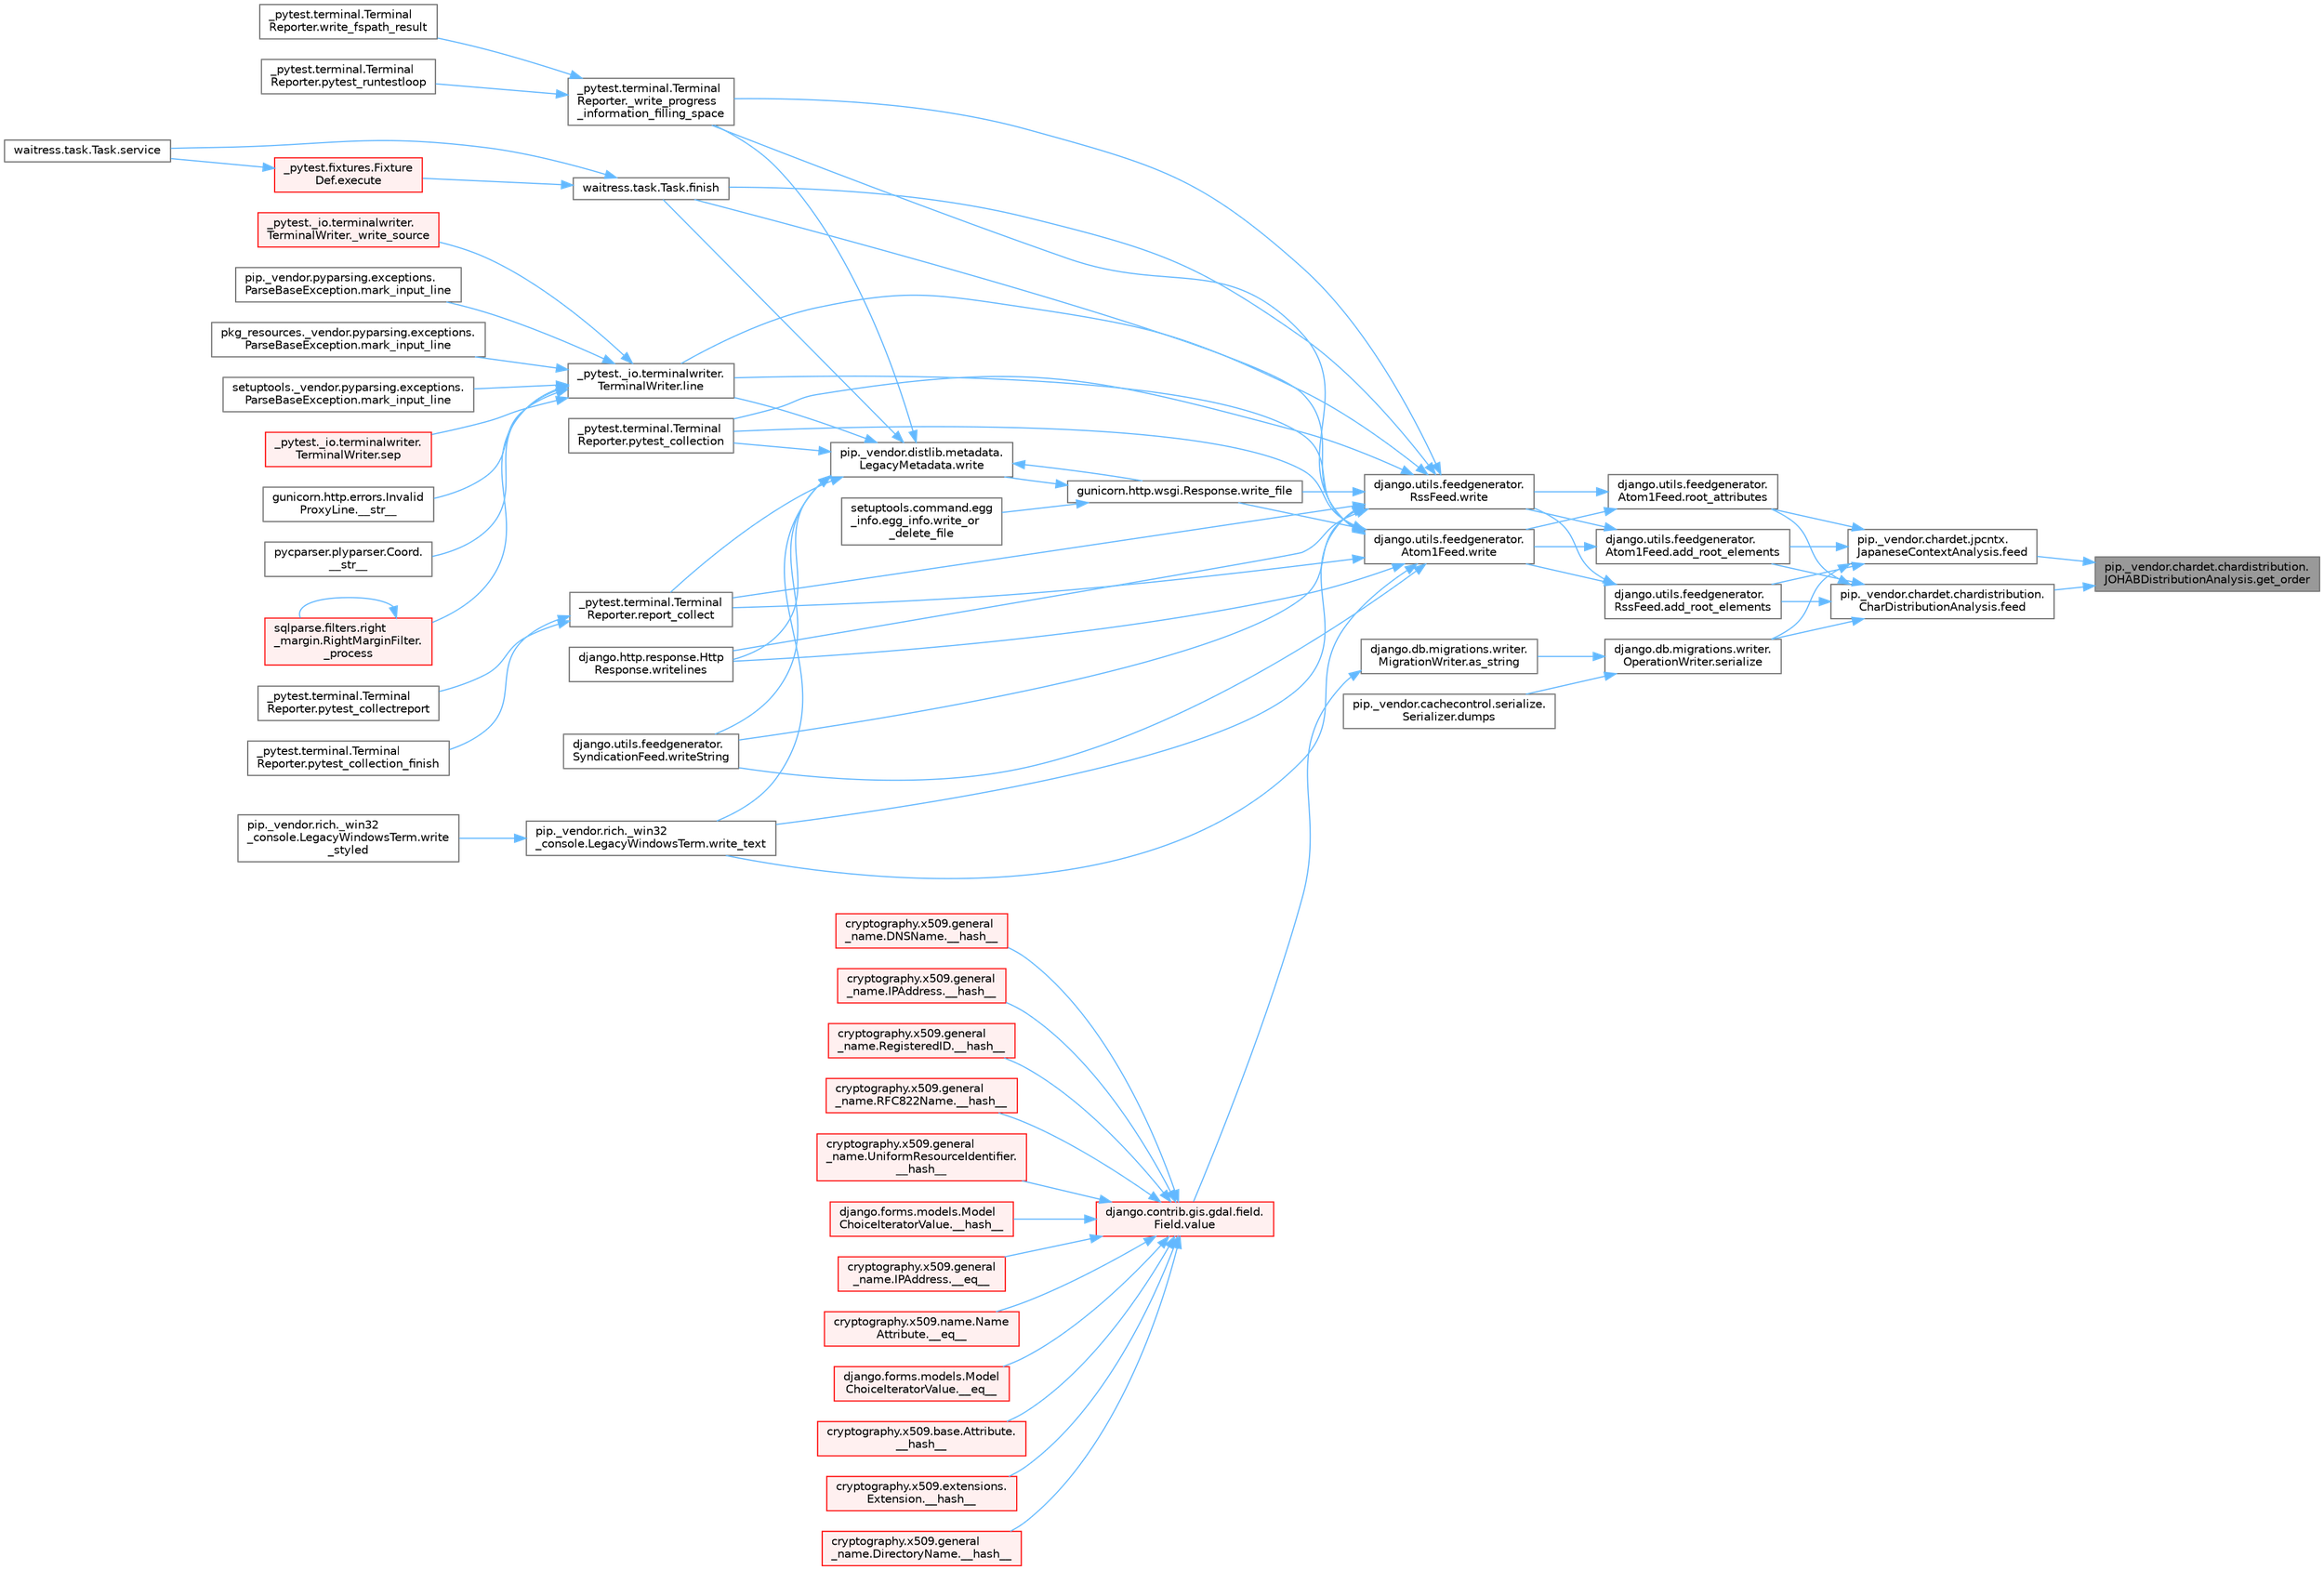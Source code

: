 digraph "pip._vendor.chardet.chardistribution.JOHABDistributionAnalysis.get_order"
{
 // LATEX_PDF_SIZE
  bgcolor="transparent";
  edge [fontname=Helvetica,fontsize=10,labelfontname=Helvetica,labelfontsize=10];
  node [fontname=Helvetica,fontsize=10,shape=box,height=0.2,width=0.4];
  rankdir="RL";
  Node1 [id="Node000001",label="pip._vendor.chardet.chardistribution.\lJOHABDistributionAnalysis.get_order",height=0.2,width=0.4,color="gray40", fillcolor="grey60", style="filled", fontcolor="black",tooltip=" "];
  Node1 -> Node2 [id="edge1_Node000001_Node000002",dir="back",color="steelblue1",style="solid",tooltip=" "];
  Node2 [id="Node000002",label="pip._vendor.chardet.chardistribution.\lCharDistributionAnalysis.feed",height=0.2,width=0.4,color="grey40", fillcolor="white", style="filled",URL="$classpip_1_1__vendor_1_1chardet_1_1chardistribution_1_1_char_distribution_analysis.html#a23a7e11d83c6598247d1089680bfa47e",tooltip=" "];
  Node2 -> Node3 [id="edge2_Node000002_Node000003",dir="back",color="steelblue1",style="solid",tooltip=" "];
  Node3 [id="Node000003",label="django.utils.feedgenerator.\lAtom1Feed.add_root_elements",height=0.2,width=0.4,color="grey40", fillcolor="white", style="filled",URL="$classdjango_1_1utils_1_1feedgenerator_1_1_atom1_feed.html#a3f861beae65b2c1d07d6192175be850e",tooltip=" "];
  Node3 -> Node4 [id="edge3_Node000003_Node000004",dir="back",color="steelblue1",style="solid",tooltip=" "];
  Node4 [id="Node000004",label="django.utils.feedgenerator.\lAtom1Feed.write",height=0.2,width=0.4,color="grey40", fillcolor="white", style="filled",URL="$classdjango_1_1utils_1_1feedgenerator_1_1_atom1_feed.html#afbf5b931a75be201e339b64a8aa46119",tooltip=" "];
  Node4 -> Node5 [id="edge4_Node000004_Node000005",dir="back",color="steelblue1",style="solid",tooltip=" "];
  Node5 [id="Node000005",label="_pytest.terminal.Terminal\lReporter._write_progress\l_information_filling_space",height=0.2,width=0.4,color="grey40", fillcolor="white", style="filled",URL="$class__pytest_1_1terminal_1_1_terminal_reporter.html#a915f19bb955611b65c211c611c4568b1",tooltip=" "];
  Node5 -> Node6 [id="edge5_Node000005_Node000006",dir="back",color="steelblue1",style="solid",tooltip=" "];
  Node6 [id="Node000006",label="_pytest.terminal.Terminal\lReporter.pytest_runtestloop",height=0.2,width=0.4,color="grey40", fillcolor="white", style="filled",URL="$class__pytest_1_1terminal_1_1_terminal_reporter.html#ac3b669c1dc4496ae1a31ae03200aca11",tooltip=" "];
  Node5 -> Node7 [id="edge6_Node000005_Node000007",dir="back",color="steelblue1",style="solid",tooltip=" "];
  Node7 [id="Node000007",label="_pytest.terminal.Terminal\lReporter.write_fspath_result",height=0.2,width=0.4,color="grey40", fillcolor="white", style="filled",URL="$class__pytest_1_1terminal_1_1_terminal_reporter.html#a831d61b7b7439f786bdf1dd1f3d30814",tooltip=" "];
  Node4 -> Node8 [id="edge7_Node000004_Node000008",dir="back",color="steelblue1",style="solid",tooltip=" "];
  Node8 [id="Node000008",label="waitress.task.Task.finish",height=0.2,width=0.4,color="grey40", fillcolor="white", style="filled",URL="$classwaitress_1_1task_1_1_task.html#a1e94739ac27e14a159d0e17c6d3e54b2",tooltip=" "];
  Node8 -> Node9 [id="edge8_Node000008_Node000009",dir="back",color="steelblue1",style="solid",tooltip=" "];
  Node9 [id="Node000009",label="_pytest.fixtures.Fixture\lDef.execute",height=0.2,width=0.4,color="red", fillcolor="#FFF0F0", style="filled",URL="$class__pytest_1_1fixtures_1_1_fixture_def.html#ac27e0caaadd6404ffc2715216b643993",tooltip=" "];
  Node9 -> Node354 [id="edge9_Node000009_Node000354",dir="back",color="steelblue1",style="solid",tooltip=" "];
  Node354 [id="Node000354",label="waitress.task.Task.service",height=0.2,width=0.4,color="grey40", fillcolor="white", style="filled",URL="$classwaitress_1_1task_1_1_task.html#acd61643ab6cfae697f619c48f46e40b6",tooltip=" "];
  Node8 -> Node354 [id="edge10_Node000008_Node000354",dir="back",color="steelblue1",style="solid",tooltip=" "];
  Node4 -> Node81 [id="edge11_Node000004_Node000081",dir="back",color="steelblue1",style="solid",tooltip=" "];
  Node81 [id="Node000081",label="_pytest._io.terminalwriter.\lTerminalWriter.line",height=0.2,width=0.4,color="grey40", fillcolor="white", style="filled",URL="$class__pytest_1_1__io_1_1terminalwriter_1_1_terminal_writer.html#a70c206b6c71b946771673c95d93d5d5a",tooltip=" "];
  Node81 -> Node82 [id="edge12_Node000081_Node000082",dir="back",color="steelblue1",style="solid",tooltip=" "];
  Node82 [id="Node000082",label="gunicorn.http.errors.Invalid\lProxyLine.__str__",height=0.2,width=0.4,color="grey40", fillcolor="white", style="filled",URL="$classgunicorn_1_1http_1_1errors_1_1_invalid_proxy_line.html#ace89b062827152aaf90a806af758a928",tooltip=" "];
  Node81 -> Node83 [id="edge13_Node000081_Node000083",dir="back",color="steelblue1",style="solid",tooltip=" "];
  Node83 [id="Node000083",label="pycparser.plyparser.Coord.\l__str__",height=0.2,width=0.4,color="grey40", fillcolor="white", style="filled",URL="$classpycparser_1_1plyparser_1_1_coord.html#aa2f5c3b1f8c0a2eb844182daa8f71512",tooltip=" "];
  Node81 -> Node84 [id="edge14_Node000081_Node000084",dir="back",color="steelblue1",style="solid",tooltip=" "];
  Node84 [id="Node000084",label="sqlparse.filters.right\l_margin.RightMarginFilter.\l_process",height=0.2,width=0.4,color="red", fillcolor="#FFF0F0", style="filled",URL="$classsqlparse_1_1filters_1_1right__margin_1_1_right_margin_filter.html#a62b0707d94aff59b0fc1428eca96f6a9",tooltip=" "];
  Node84 -> Node84 [id="edge15_Node000084_Node000084",dir="back",color="steelblue1",style="solid",tooltip=" "];
  Node81 -> Node103 [id="edge16_Node000081_Node000103",dir="back",color="steelblue1",style="solid",tooltip=" "];
  Node103 [id="Node000103",label="_pytest._io.terminalwriter.\lTerminalWriter._write_source",height=0.2,width=0.4,color="red", fillcolor="#FFF0F0", style="filled",URL="$class__pytest_1_1__io_1_1terminalwriter_1_1_terminal_writer.html#a3499a8fa1635a0661a3476582408a433",tooltip=" "];
  Node81 -> Node660 [id="edge17_Node000081_Node000660",dir="back",color="steelblue1",style="solid",tooltip=" "];
  Node660 [id="Node000660",label="pip._vendor.pyparsing.exceptions.\lParseBaseException.mark_input_line",height=0.2,width=0.4,color="grey40", fillcolor="white", style="filled",URL="$classpip_1_1__vendor_1_1pyparsing_1_1exceptions_1_1_parse_base_exception.html#a29a304058ba0b8613114663ebffb3434",tooltip=" "];
  Node81 -> Node661 [id="edge18_Node000081_Node000661",dir="back",color="steelblue1",style="solid",tooltip=" "];
  Node661 [id="Node000661",label="pkg_resources._vendor.pyparsing.exceptions.\lParseBaseException.mark_input_line",height=0.2,width=0.4,color="grey40", fillcolor="white", style="filled",URL="$classpkg__resources_1_1__vendor_1_1pyparsing_1_1exceptions_1_1_parse_base_exception.html#a982109a43d14eb31cc56cb0bc77e08c6",tooltip=" "];
  Node81 -> Node662 [id="edge19_Node000081_Node000662",dir="back",color="steelblue1",style="solid",tooltip=" "];
  Node662 [id="Node000662",label="setuptools._vendor.pyparsing.exceptions.\lParseBaseException.mark_input_line",height=0.2,width=0.4,color="grey40", fillcolor="white", style="filled",URL="$classsetuptools_1_1__vendor_1_1pyparsing_1_1exceptions_1_1_parse_base_exception.html#aeb91f27e309b0b29088fb9dd22c07e58",tooltip=" "];
  Node81 -> Node663 [id="edge20_Node000081_Node000663",dir="back",color="steelblue1",style="solid",tooltip=" "];
  Node663 [id="Node000663",label="_pytest._io.terminalwriter.\lTerminalWriter.sep",height=0.2,width=0.4,color="red", fillcolor="#FFF0F0", style="filled",URL="$class__pytest_1_1__io_1_1terminalwriter_1_1_terminal_writer.html#a9825789953e583960848896c7c201fb8",tooltip=" "];
  Node4 -> Node301 [id="edge21_Node000004_Node000301",dir="back",color="steelblue1",style="solid",tooltip=" "];
  Node301 [id="Node000301",label="_pytest.terminal.Terminal\lReporter.pytest_collection",height=0.2,width=0.4,color="grey40", fillcolor="white", style="filled",URL="$class__pytest_1_1terminal_1_1_terminal_reporter.html#a1c7fd0ed91d4a12bb30c452d893e467f",tooltip=" "];
  Node4 -> Node302 [id="edge22_Node000004_Node000302",dir="back",color="steelblue1",style="solid",tooltip=" "];
  Node302 [id="Node000302",label="_pytest.terminal.Terminal\lReporter.report_collect",height=0.2,width=0.4,color="grey40", fillcolor="white", style="filled",URL="$class__pytest_1_1terminal_1_1_terminal_reporter.html#a8aaee1238de041e936a2d65c80d5458b",tooltip=" "];
  Node302 -> Node303 [id="edge23_Node000302_Node000303",dir="back",color="steelblue1",style="solid",tooltip=" "];
  Node303 [id="Node000303",label="_pytest.terminal.Terminal\lReporter.pytest_collection_finish",height=0.2,width=0.4,color="grey40", fillcolor="white", style="filled",URL="$class__pytest_1_1terminal_1_1_terminal_reporter.html#a2c87a7764f9882cae4be1b98a4441685",tooltip=" "];
  Node302 -> Node304 [id="edge24_Node000302_Node000304",dir="back",color="steelblue1",style="solid",tooltip=" "];
  Node304 [id="Node000304",label="_pytest.terminal.Terminal\lReporter.pytest_collectreport",height=0.2,width=0.4,color="grey40", fillcolor="white", style="filled",URL="$class__pytest_1_1terminal_1_1_terminal_reporter.html#a9eb06df608c4a08d1c831cfc5a405eec",tooltip=" "];
  Node4 -> Node305 [id="edge25_Node000004_Node000305",dir="back",color="steelblue1",style="solid",tooltip=" "];
  Node305 [id="Node000305",label="gunicorn.http.wsgi.Response.write_file",height=0.2,width=0.4,color="grey40", fillcolor="white", style="filled",URL="$classgunicorn_1_1http_1_1wsgi_1_1_response.html#a469fe7554d4ffcd4dd1497f24d216329",tooltip=" "];
  Node305 -> Node306 [id="edge26_Node000305_Node000306",dir="back",color="steelblue1",style="solid",tooltip=" "];
  Node306 [id="Node000306",label="pip._vendor.distlib.metadata.\lLegacyMetadata.write",height=0.2,width=0.4,color="grey40", fillcolor="white", style="filled",URL="$classpip_1_1__vendor_1_1distlib_1_1metadata_1_1_legacy_metadata.html#af3423aeacce2739a48b38815d4ba89be",tooltip=" "];
  Node306 -> Node5 [id="edge27_Node000306_Node000005",dir="back",color="steelblue1",style="solid",tooltip=" "];
  Node306 -> Node8 [id="edge28_Node000306_Node000008",dir="back",color="steelblue1",style="solid",tooltip=" "];
  Node306 -> Node81 [id="edge29_Node000306_Node000081",dir="back",color="steelblue1",style="solid",tooltip=" "];
  Node306 -> Node301 [id="edge30_Node000306_Node000301",dir="back",color="steelblue1",style="solid",tooltip=" "];
  Node306 -> Node302 [id="edge31_Node000306_Node000302",dir="back",color="steelblue1",style="solid",tooltip=" "];
  Node306 -> Node305 [id="edge32_Node000306_Node000305",dir="back",color="steelblue1",style="solid",tooltip=" "];
  Node306 -> Node307 [id="edge33_Node000306_Node000307",dir="back",color="steelblue1",style="solid",tooltip=" "];
  Node307 [id="Node000307",label="pip._vendor.rich._win32\l_console.LegacyWindowsTerm.write_text",height=0.2,width=0.4,color="grey40", fillcolor="white", style="filled",URL="$classpip_1_1__vendor_1_1rich_1_1__win32__console_1_1_legacy_windows_term.html#a285165149598e15cac2caf4d03385612",tooltip=" "];
  Node307 -> Node308 [id="edge34_Node000307_Node000308",dir="back",color="steelblue1",style="solid",tooltip=" "];
  Node308 [id="Node000308",label="pip._vendor.rich._win32\l_console.LegacyWindowsTerm.write\l_styled",height=0.2,width=0.4,color="grey40", fillcolor="white", style="filled",URL="$classpip_1_1__vendor_1_1rich_1_1__win32__console_1_1_legacy_windows_term.html#a6c68d312ebee6e27cb3e871496da2c42",tooltip=" "];
  Node306 -> Node309 [id="edge35_Node000306_Node000309",dir="back",color="steelblue1",style="solid",tooltip=" "];
  Node309 [id="Node000309",label="django.http.response.Http\lResponse.writelines",height=0.2,width=0.4,color="grey40", fillcolor="white", style="filled",URL="$classdjango_1_1http_1_1response_1_1_http_response.html#aceaa0c2997dfd21c34c44056e7292914",tooltip=" "];
  Node306 -> Node310 [id="edge36_Node000306_Node000310",dir="back",color="steelblue1",style="solid",tooltip=" "];
  Node310 [id="Node000310",label="django.utils.feedgenerator.\lSyndicationFeed.writeString",height=0.2,width=0.4,color="grey40", fillcolor="white", style="filled",URL="$classdjango_1_1utils_1_1feedgenerator_1_1_syndication_feed.html#a78aa2a245467085cb79cdca0dc35f677",tooltip=" "];
  Node305 -> Node311 [id="edge37_Node000305_Node000311",dir="back",color="steelblue1",style="solid",tooltip=" "];
  Node311 [id="Node000311",label="setuptools.command.egg\l_info.egg_info.write_or\l_delete_file",height=0.2,width=0.4,color="grey40", fillcolor="white", style="filled",URL="$classsetuptools_1_1command_1_1egg__info_1_1egg__info.html#ae5cfb9b14851eb2ed02f44ed99fce235",tooltip=" "];
  Node4 -> Node307 [id="edge38_Node000004_Node000307",dir="back",color="steelblue1",style="solid",tooltip=" "];
  Node4 -> Node309 [id="edge39_Node000004_Node000309",dir="back",color="steelblue1",style="solid",tooltip=" "];
  Node4 -> Node310 [id="edge40_Node000004_Node000310",dir="back",color="steelblue1",style="solid",tooltip=" "];
  Node3 -> Node80 [id="edge41_Node000003_Node000080",dir="back",color="steelblue1",style="solid",tooltip=" "];
  Node80 [id="Node000080",label="django.utils.feedgenerator.\lRssFeed.write",height=0.2,width=0.4,color="grey40", fillcolor="white", style="filled",URL="$classdjango_1_1utils_1_1feedgenerator_1_1_rss_feed.html#a63ea2926c2c773e874f51ced997a2618",tooltip=" "];
  Node80 -> Node5 [id="edge42_Node000080_Node000005",dir="back",color="steelblue1",style="solid",tooltip=" "];
  Node80 -> Node8 [id="edge43_Node000080_Node000008",dir="back",color="steelblue1",style="solid",tooltip=" "];
  Node80 -> Node81 [id="edge44_Node000080_Node000081",dir="back",color="steelblue1",style="solid",tooltip=" "];
  Node80 -> Node301 [id="edge45_Node000080_Node000301",dir="back",color="steelblue1",style="solid",tooltip=" "];
  Node80 -> Node302 [id="edge46_Node000080_Node000302",dir="back",color="steelblue1",style="solid",tooltip=" "];
  Node80 -> Node305 [id="edge47_Node000080_Node000305",dir="back",color="steelblue1",style="solid",tooltip=" "];
  Node80 -> Node307 [id="edge48_Node000080_Node000307",dir="back",color="steelblue1",style="solid",tooltip=" "];
  Node80 -> Node309 [id="edge49_Node000080_Node000309",dir="back",color="steelblue1",style="solid",tooltip=" "];
  Node80 -> Node310 [id="edge50_Node000080_Node000310",dir="back",color="steelblue1",style="solid",tooltip=" "];
  Node2 -> Node79 [id="edge51_Node000002_Node000079",dir="back",color="steelblue1",style="solid",tooltip=" "];
  Node79 [id="Node000079",label="django.utils.feedgenerator.\lRssFeed.add_root_elements",height=0.2,width=0.4,color="grey40", fillcolor="white", style="filled",URL="$classdjango_1_1utils_1_1feedgenerator_1_1_rss_feed.html#afe28a1e8efc5fc065f74b4277a43663e",tooltip=" "];
  Node79 -> Node4 [id="edge52_Node000079_Node000004",dir="back",color="steelblue1",style="solid",tooltip=" "];
  Node79 -> Node80 [id="edge53_Node000079_Node000080",dir="back",color="steelblue1",style="solid",tooltip=" "];
  Node2 -> Node1727 [id="edge54_Node000002_Node001727",dir="back",color="steelblue1",style="solid",tooltip=" "];
  Node1727 [id="Node001727",label="django.utils.feedgenerator.\lAtom1Feed.root_attributes",height=0.2,width=0.4,color="grey40", fillcolor="white", style="filled",URL="$classdjango_1_1utils_1_1feedgenerator_1_1_atom1_feed.html#a8ea06279a106db871795893125306409",tooltip=" "];
  Node1727 -> Node4 [id="edge55_Node001727_Node000004",dir="back",color="steelblue1",style="solid",tooltip=" "];
  Node1727 -> Node80 [id="edge56_Node001727_Node000080",dir="back",color="steelblue1",style="solid",tooltip=" "];
  Node2 -> Node998 [id="edge57_Node000002_Node000998",dir="back",color="steelblue1",style="solid",tooltip=" "];
  Node998 [id="Node000998",label="django.db.migrations.writer.\lOperationWriter.serialize",height=0.2,width=0.4,color="grey40", fillcolor="white", style="filled",URL="$classdjango_1_1db_1_1migrations_1_1writer_1_1_operation_writer.html#a866e8d13e1c54a35d74e9a6b0383b2f8",tooltip=" "];
  Node998 -> Node999 [id="edge58_Node000998_Node000999",dir="back",color="steelblue1",style="solid",tooltip=" "];
  Node999 [id="Node000999",label="django.db.migrations.writer.\lMigrationWriter.as_string",height=0.2,width=0.4,color="grey40", fillcolor="white", style="filled",URL="$classdjango_1_1db_1_1migrations_1_1writer_1_1_migration_writer.html#a4cf831cf0ce1f20f21c7e5ce5ec60980",tooltip=" "];
  Node999 -> Node1000 [id="edge59_Node000999_Node001000",dir="back",color="steelblue1",style="solid",tooltip=" "];
  Node1000 [id="Node001000",label="django.contrib.gis.gdal.field.\lField.value",height=0.2,width=0.4,color="red", fillcolor="#FFF0F0", style="filled",URL="$classdjango_1_1contrib_1_1gis_1_1gdal_1_1field_1_1_field.html#a0534fa49aaead023461bb9458776c33c",tooltip=" "];
  Node1000 -> Node1001 [id="edge60_Node001000_Node001001",dir="back",color="steelblue1",style="solid",tooltip=" "];
  Node1001 [id="Node001001",label="cryptography.x509.general\l_name.IPAddress.__eq__",height=0.2,width=0.4,color="red", fillcolor="#FFF0F0", style="filled",URL="$classcryptography_1_1x509_1_1general__name_1_1_i_p_address.html#a9f03c0f27b7fab1555e850429408e0c6",tooltip=" "];
  Node1000 -> Node1002 [id="edge61_Node001000_Node001002",dir="back",color="steelblue1",style="solid",tooltip=" "];
  Node1002 [id="Node001002",label="cryptography.x509.name.Name\lAttribute.__eq__",height=0.2,width=0.4,color="red", fillcolor="#FFF0F0", style="filled",URL="$classcryptography_1_1x509_1_1name_1_1_name_attribute.html#a3f7665b71204e40b3ad9e6f6cbd9c76b",tooltip=" "];
  Node1000 -> Node1003 [id="edge62_Node001000_Node001003",dir="back",color="steelblue1",style="solid",tooltip=" "];
  Node1003 [id="Node001003",label="django.forms.models.Model\lChoiceIteratorValue.__eq__",height=0.2,width=0.4,color="red", fillcolor="#FFF0F0", style="filled",URL="$classdjango_1_1forms_1_1models_1_1_model_choice_iterator_value.html#a5e0a7c8283981cabbbd59372a3664ba4",tooltip=" "];
  Node1000 -> Node1004 [id="edge63_Node001000_Node001004",dir="back",color="steelblue1",style="solid",tooltip=" "];
  Node1004 [id="Node001004",label="cryptography.x509.base.Attribute.\l__hash__",height=0.2,width=0.4,color="red", fillcolor="#FFF0F0", style="filled",URL="$classcryptography_1_1x509_1_1base_1_1_attribute.html#ac75831a8a55d19823de67d9bd79fea12",tooltip=" "];
  Node1000 -> Node376 [id="edge64_Node001000_Node000376",dir="back",color="steelblue1",style="solid",tooltip=" "];
  Node376 [id="Node000376",label="cryptography.x509.extensions.\lExtension.__hash__",height=0.2,width=0.4,color="red", fillcolor="#FFF0F0", style="filled",URL="$classcryptography_1_1x509_1_1extensions_1_1_extension.html#a7744510faba9373c947790041c25021e",tooltip=" "];
  Node1000 -> Node1005 [id="edge65_Node001000_Node001005",dir="back",color="steelblue1",style="solid",tooltip=" "];
  Node1005 [id="Node001005",label="cryptography.x509.general\l_name.DirectoryName.__hash__",height=0.2,width=0.4,color="red", fillcolor="#FFF0F0", style="filled",URL="$classcryptography_1_1x509_1_1general__name_1_1_directory_name.html#a72d42dff890691a0b51125ae2f26044e",tooltip=" "];
  Node1000 -> Node1006 [id="edge66_Node001000_Node001006",dir="back",color="steelblue1",style="solid",tooltip=" "];
  Node1006 [id="Node001006",label="cryptography.x509.general\l_name.DNSName.__hash__",height=0.2,width=0.4,color="red", fillcolor="#FFF0F0", style="filled",URL="$classcryptography_1_1x509_1_1general__name_1_1_d_n_s_name.html#a460f8dfd06b7596ce04fd2167416fded",tooltip=" "];
  Node1000 -> Node1007 [id="edge67_Node001000_Node001007",dir="back",color="steelblue1",style="solid",tooltip=" "];
  Node1007 [id="Node001007",label="cryptography.x509.general\l_name.IPAddress.__hash__",height=0.2,width=0.4,color="red", fillcolor="#FFF0F0", style="filled",URL="$classcryptography_1_1x509_1_1general__name_1_1_i_p_address.html#ab656cae16308d1b2937a28d05fb6c4d0",tooltip=" "];
  Node1000 -> Node1008 [id="edge68_Node001000_Node001008",dir="back",color="steelblue1",style="solid",tooltip=" "];
  Node1008 [id="Node001008",label="cryptography.x509.general\l_name.RegisteredID.__hash__",height=0.2,width=0.4,color="red", fillcolor="#FFF0F0", style="filled",URL="$classcryptography_1_1x509_1_1general__name_1_1_registered_i_d.html#af8d2046e0999f369244c67c2198733a7",tooltip=" "];
  Node1000 -> Node1009 [id="edge69_Node001000_Node001009",dir="back",color="steelblue1",style="solid",tooltip=" "];
  Node1009 [id="Node001009",label="cryptography.x509.general\l_name.RFC822Name.__hash__",height=0.2,width=0.4,color="red", fillcolor="#FFF0F0", style="filled",URL="$classcryptography_1_1x509_1_1general__name_1_1_r_f_c822_name.html#a81035374ac9fb28683c691986d008647",tooltip=" "];
  Node1000 -> Node1010 [id="edge70_Node001000_Node001010",dir="back",color="steelblue1",style="solid",tooltip=" "];
  Node1010 [id="Node001010",label="cryptography.x509.general\l_name.UniformResourceIdentifier.\l__hash__",height=0.2,width=0.4,color="red", fillcolor="#FFF0F0", style="filled",URL="$classcryptography_1_1x509_1_1general__name_1_1_uniform_resource_identifier.html#ac855ede87ae6fe5259923efe7a93fb86",tooltip=" "];
  Node1000 -> Node1011 [id="edge71_Node001000_Node001011",dir="back",color="steelblue1",style="solid",tooltip=" "];
  Node1011 [id="Node001011",label="django.forms.models.Model\lChoiceIteratorValue.__hash__",height=0.2,width=0.4,color="red", fillcolor="#FFF0F0", style="filled",URL="$classdjango_1_1forms_1_1models_1_1_model_choice_iterator_value.html#a4e38034545989b541d673781515faa87",tooltip=" "];
  Node998 -> Node2369 [id="edge72_Node000998_Node002369",dir="back",color="steelblue1",style="solid",tooltip=" "];
  Node2369 [id="Node002369",label="pip._vendor.cachecontrol.serialize.\lSerializer.dumps",height=0.2,width=0.4,color="grey40", fillcolor="white", style="filled",URL="$classpip_1_1__vendor_1_1cachecontrol_1_1serialize_1_1_serializer.html#af9655b2c82e5c0e3d17fd611d32c7804",tooltip=" "];
  Node1 -> Node3180 [id="edge73_Node000001_Node003180",dir="back",color="steelblue1",style="solid",tooltip=" "];
  Node3180 [id="Node003180",label="pip._vendor.chardet.jpcntx.\lJapaneseContextAnalysis.feed",height=0.2,width=0.4,color="grey40", fillcolor="white", style="filled",URL="$classpip_1_1__vendor_1_1chardet_1_1jpcntx_1_1_japanese_context_analysis.html#a8bef35bb41d57c1fa8e4119a444b7384",tooltip=" "];
  Node3180 -> Node3 [id="edge74_Node003180_Node000003",dir="back",color="steelblue1",style="solid",tooltip=" "];
  Node3180 -> Node79 [id="edge75_Node003180_Node000079",dir="back",color="steelblue1",style="solid",tooltip=" "];
  Node3180 -> Node1727 [id="edge76_Node003180_Node001727",dir="back",color="steelblue1",style="solid",tooltip=" "];
  Node3180 -> Node998 [id="edge77_Node003180_Node000998",dir="back",color="steelblue1",style="solid",tooltip=" "];
}
